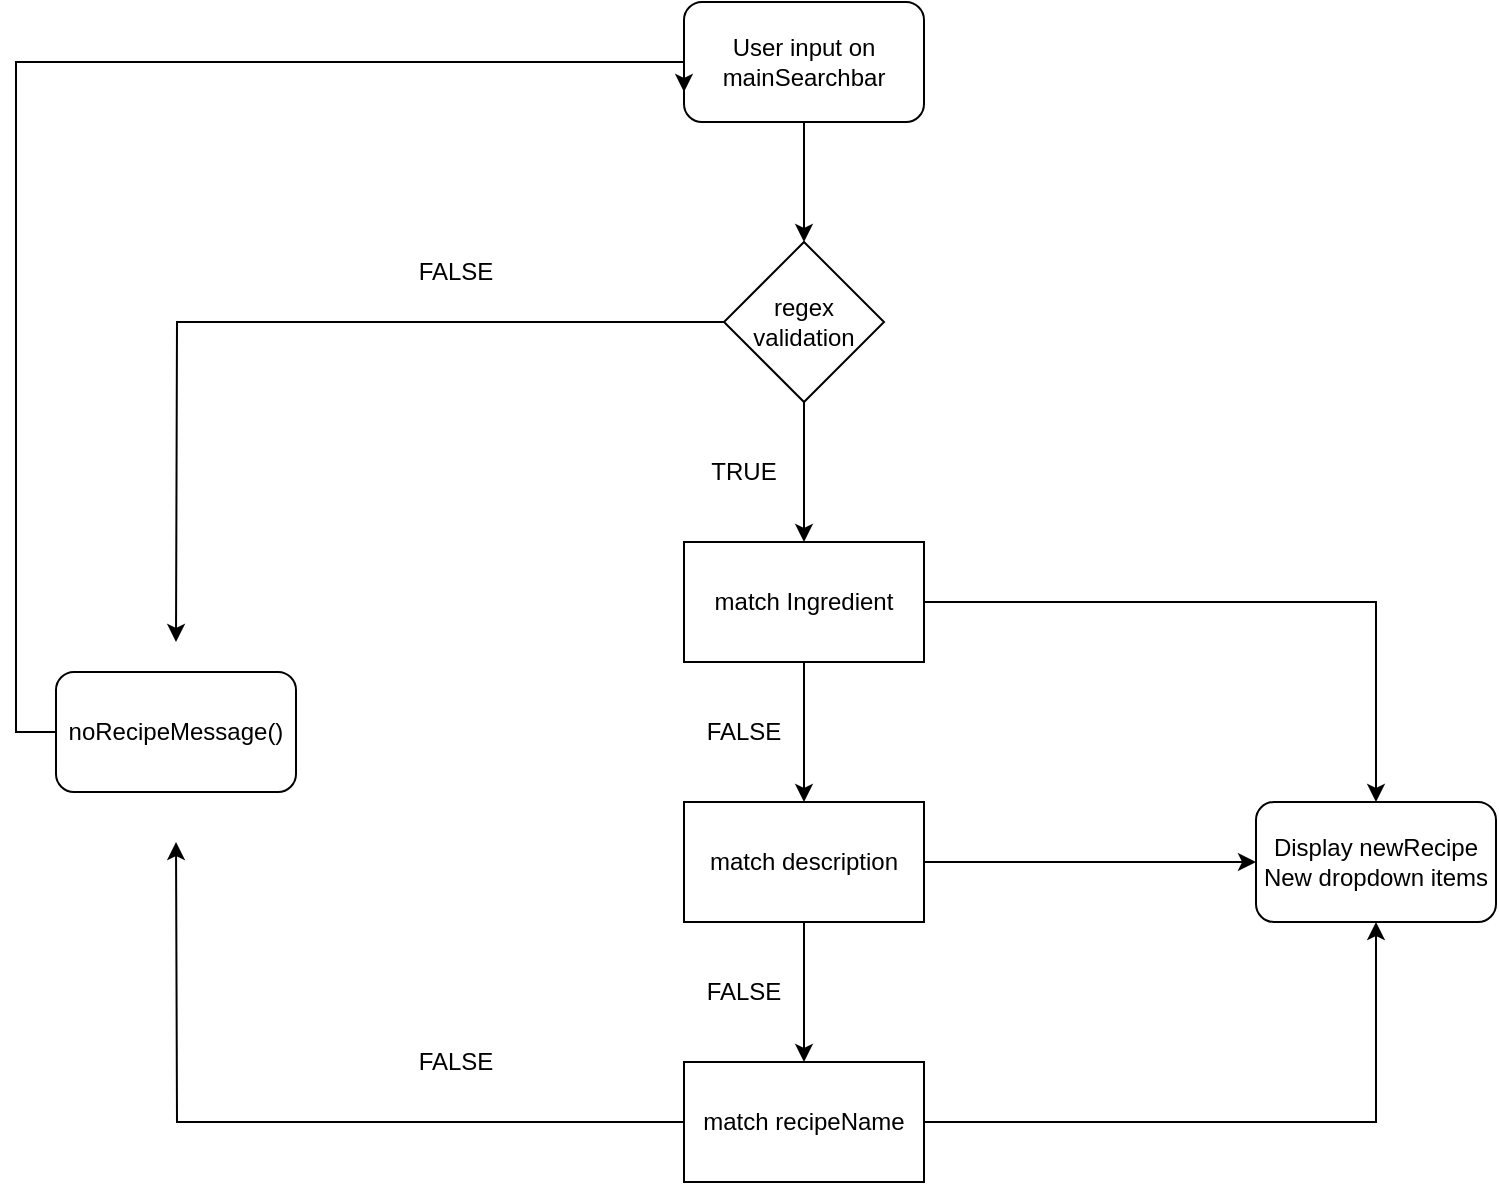 <mxfile version="20.3.6" type="github"><diagram id="ga-sgr3PPKh_4a51wKOV" name="Page-1"><mxGraphModel dx="2836" dy="1526" grid="1" gridSize="10" guides="1" tooltips="1" connect="1" arrows="1" fold="1" page="1" pageScale="1" pageWidth="827" pageHeight="1169" math="0" shadow="0"><root><mxCell id="0"/><mxCell id="1" parent="0"/><mxCell id="rws3jVxYOCs86u8TmgI2-4" value="" style="edgeStyle=orthogonalEdgeStyle;rounded=0;orthogonalLoop=1;jettySize=auto;html=1;" edge="1" parent="1" source="rws3jVxYOCs86u8TmgI2-1" target="rws3jVxYOCs86u8TmgI2-2"><mxGeometry relative="1" as="geometry"/></mxCell><mxCell id="rws3jVxYOCs86u8TmgI2-1" value="User input on mainSearchbar" style="rounded=1;whiteSpace=wrap;html=1;" vertex="1" parent="1"><mxGeometry x="378" y="290" width="120" height="60" as="geometry"/></mxCell><mxCell id="rws3jVxYOCs86u8TmgI2-7" value="" style="edgeStyle=orthogonalEdgeStyle;rounded=0;orthogonalLoop=1;jettySize=auto;html=1;" edge="1" parent="1" source="rws3jVxYOCs86u8TmgI2-2" target="rws3jVxYOCs86u8TmgI2-5"><mxGeometry relative="1" as="geometry"/></mxCell><mxCell id="rws3jVxYOCs86u8TmgI2-20" style="edgeStyle=orthogonalEdgeStyle;rounded=0;orthogonalLoop=1;jettySize=auto;html=1;" edge="1" parent="1" source="rws3jVxYOCs86u8TmgI2-2"><mxGeometry relative="1" as="geometry"><mxPoint x="124" y="610" as="targetPoint"/></mxGeometry></mxCell><mxCell id="rws3jVxYOCs86u8TmgI2-2" value="regex validation" style="rhombus;whiteSpace=wrap;html=1;" vertex="1" parent="1"><mxGeometry x="398" y="410" width="80" height="80" as="geometry"/></mxCell><mxCell id="rws3jVxYOCs86u8TmgI2-12" value="" style="edgeStyle=orthogonalEdgeStyle;rounded=0;orthogonalLoop=1;jettySize=auto;html=1;" edge="1" parent="1" source="rws3jVxYOCs86u8TmgI2-5" target="rws3jVxYOCs86u8TmgI2-8"><mxGeometry relative="1" as="geometry"/></mxCell><mxCell id="rws3jVxYOCs86u8TmgI2-27" style="edgeStyle=orthogonalEdgeStyle;rounded=0;orthogonalLoop=1;jettySize=auto;html=1;entryX=0.5;entryY=0;entryDx=0;entryDy=0;" edge="1" parent="1" source="rws3jVxYOCs86u8TmgI2-5" target="rws3jVxYOCs86u8TmgI2-26"><mxGeometry relative="1" as="geometry"/></mxCell><mxCell id="rws3jVxYOCs86u8TmgI2-5" value="match Ingredient" style="rounded=0;whiteSpace=wrap;html=1;" vertex="1" parent="1"><mxGeometry x="378" y="560" width="120" height="60" as="geometry"/></mxCell><mxCell id="rws3jVxYOCs86u8TmgI2-17" value="" style="edgeStyle=orthogonalEdgeStyle;rounded=0;orthogonalLoop=1;jettySize=auto;html=1;" edge="1" parent="1" source="rws3jVxYOCs86u8TmgI2-8" target="rws3jVxYOCs86u8TmgI2-16"><mxGeometry relative="1" as="geometry"/></mxCell><mxCell id="rws3jVxYOCs86u8TmgI2-28" style="edgeStyle=orthogonalEdgeStyle;rounded=0;orthogonalLoop=1;jettySize=auto;html=1;exitX=1;exitY=0.5;exitDx=0;exitDy=0;" edge="1" parent="1" source="rws3jVxYOCs86u8TmgI2-8" target="rws3jVxYOCs86u8TmgI2-26"><mxGeometry relative="1" as="geometry"/></mxCell><mxCell id="rws3jVxYOCs86u8TmgI2-8" value="match description" style="rounded=0;whiteSpace=wrap;html=1;" vertex="1" parent="1"><mxGeometry x="378" y="690" width="120" height="60" as="geometry"/></mxCell><mxCell id="rws3jVxYOCs86u8TmgI2-14" value="FALSE" style="text;html=1;strokeColor=none;fillColor=none;align=center;verticalAlign=middle;whiteSpace=wrap;rounded=0;" vertex="1" parent="1"><mxGeometry x="378" y="640" width="60" height="30" as="geometry"/></mxCell><mxCell id="rws3jVxYOCs86u8TmgI2-21" style="edgeStyle=orthogonalEdgeStyle;rounded=0;orthogonalLoop=1;jettySize=auto;html=1;" edge="1" parent="1" source="rws3jVxYOCs86u8TmgI2-16"><mxGeometry relative="1" as="geometry"><mxPoint x="124" y="710" as="targetPoint"/></mxGeometry></mxCell><mxCell id="rws3jVxYOCs86u8TmgI2-29" style="edgeStyle=orthogonalEdgeStyle;rounded=0;orthogonalLoop=1;jettySize=auto;html=1;exitX=1;exitY=0.5;exitDx=0;exitDy=0;entryX=0.5;entryY=1;entryDx=0;entryDy=0;" edge="1" parent="1" source="rws3jVxYOCs86u8TmgI2-16" target="rws3jVxYOCs86u8TmgI2-26"><mxGeometry relative="1" as="geometry"/></mxCell><mxCell id="rws3jVxYOCs86u8TmgI2-16" value="match recipeName" style="rounded=0;whiteSpace=wrap;html=1;" vertex="1" parent="1"><mxGeometry x="378" y="820" width="120" height="60" as="geometry"/></mxCell><mxCell id="rws3jVxYOCs86u8TmgI2-18" value="FALSE" style="text;html=1;strokeColor=none;fillColor=none;align=center;verticalAlign=middle;whiteSpace=wrap;rounded=0;" vertex="1" parent="1"><mxGeometry x="378" y="770" width="60" height="30" as="geometry"/></mxCell><mxCell id="rws3jVxYOCs86u8TmgI2-25" style="edgeStyle=orthogonalEdgeStyle;rounded=0;orthogonalLoop=1;jettySize=auto;html=1;entryX=0;entryY=0.75;entryDx=0;entryDy=0;" edge="1" parent="1" source="rws3jVxYOCs86u8TmgI2-19" target="rws3jVxYOCs86u8TmgI2-1"><mxGeometry relative="1" as="geometry"><mxPoint x="44" y="330" as="targetPoint"/><Array as="points"><mxPoint x="44" y="655"/><mxPoint x="44" y="320"/><mxPoint x="378" y="320"/></Array></mxGeometry></mxCell><mxCell id="rws3jVxYOCs86u8TmgI2-19" value="noRecipeMessage()" style="rounded=1;whiteSpace=wrap;html=1;" vertex="1" parent="1"><mxGeometry x="64" y="625" width="120" height="60" as="geometry"/></mxCell><mxCell id="rws3jVxYOCs86u8TmgI2-22" value="FALSE" style="text;html=1;strokeColor=none;fillColor=none;align=center;verticalAlign=middle;whiteSpace=wrap;rounded=0;" vertex="1" parent="1"><mxGeometry x="234" y="805" width="60" height="30" as="geometry"/></mxCell><mxCell id="rws3jVxYOCs86u8TmgI2-23" value="FALSE" style="text;html=1;strokeColor=none;fillColor=none;align=center;verticalAlign=middle;whiteSpace=wrap;rounded=0;" vertex="1" parent="1"><mxGeometry x="234" y="410" width="60" height="30" as="geometry"/></mxCell><mxCell id="rws3jVxYOCs86u8TmgI2-24" value="TRUE" style="text;html=1;strokeColor=none;fillColor=none;align=center;verticalAlign=middle;whiteSpace=wrap;rounded=0;" vertex="1" parent="1"><mxGeometry x="378" y="510" width="60" height="30" as="geometry"/></mxCell><mxCell id="rws3jVxYOCs86u8TmgI2-26" value="&lt;div&gt;Display newRecipe&lt;/div&gt;&lt;div&gt;New dropdown items&lt;br&gt;&lt;/div&gt;" style="rounded=1;whiteSpace=wrap;html=1;" vertex="1" parent="1"><mxGeometry x="664" y="690" width="120" height="60" as="geometry"/></mxCell></root></mxGraphModel></diagram></mxfile>